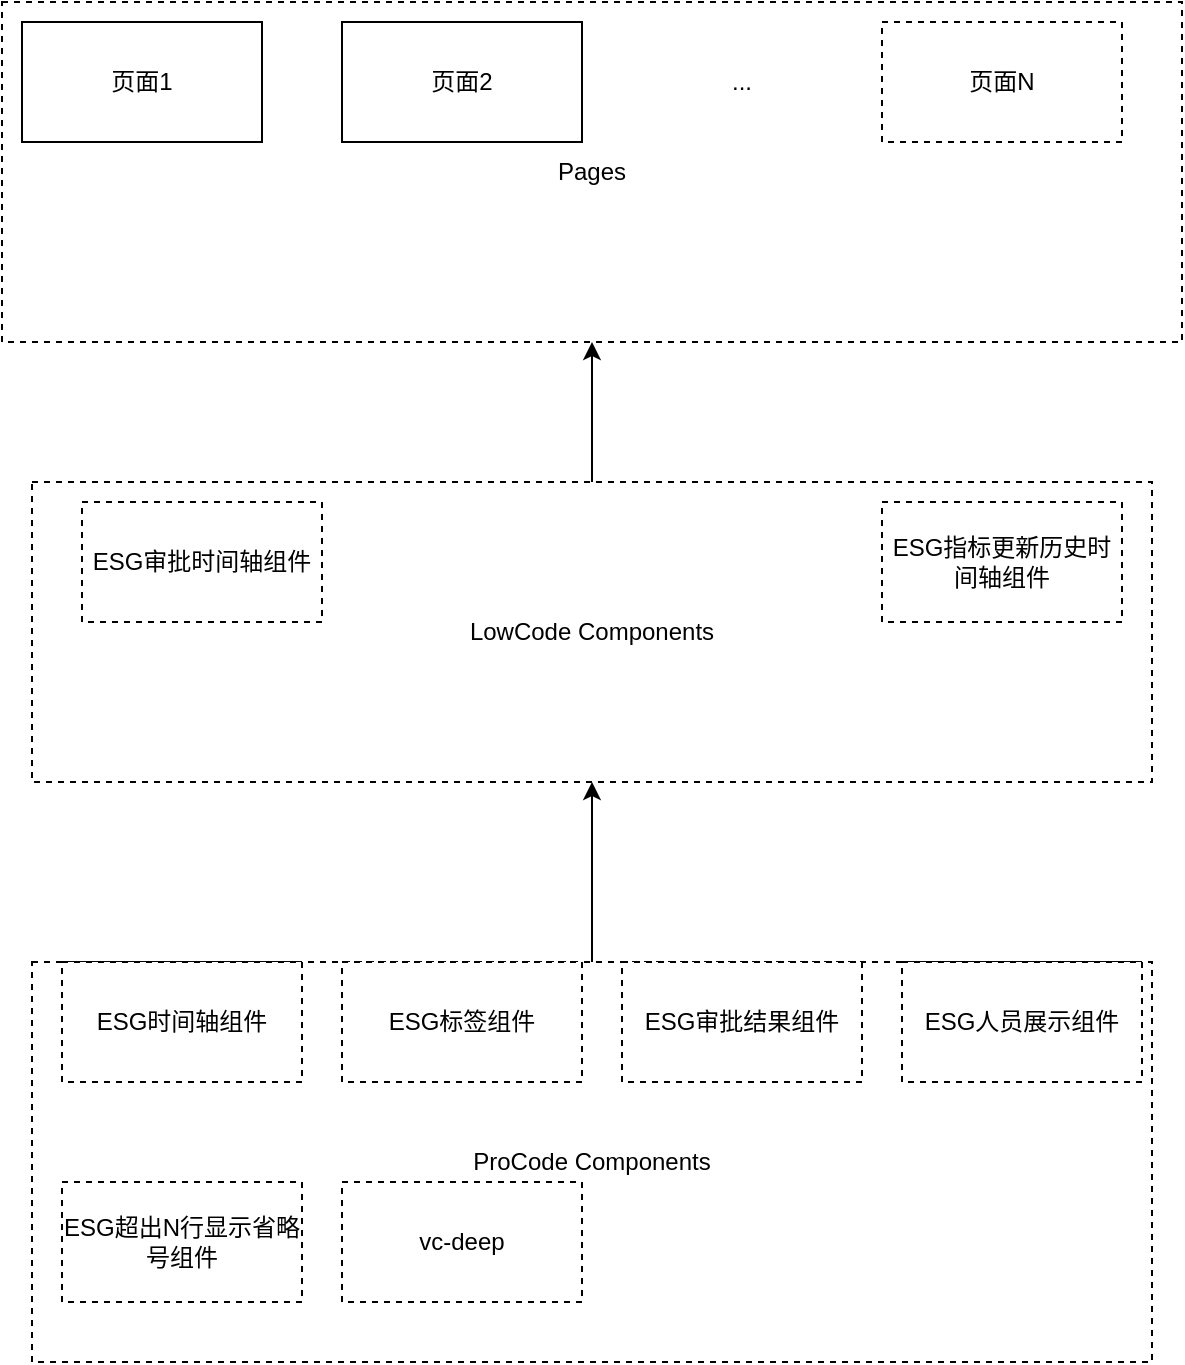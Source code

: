 <mxfile version="20.2.3" type="github">
  <diagram id="lPwKQC7JdLDXjrIX11uS" name="第 1 页">
    <mxGraphModel dx="946" dy="533" grid="1" gridSize="10" guides="1" tooltips="1" connect="1" arrows="1" fold="1" page="1" pageScale="1" pageWidth="1200" pageHeight="1920" math="0" shadow="0">
      <root>
        <mxCell id="0" />
        <mxCell id="1" parent="0" />
        <mxCell id="Z7KWY8fdDdyQAsN48e2l-17" value="Pages" style="rounded=0;whiteSpace=wrap;html=1;dashed=1;" vertex="1" parent="1">
          <mxGeometry x="80" width="590" height="170" as="geometry" />
        </mxCell>
        <mxCell id="Z7KWY8fdDdyQAsN48e2l-10" value="" style="edgeStyle=orthogonalEdgeStyle;rounded=0;orthogonalLoop=1;jettySize=auto;html=1;" edge="1" parent="1" source="Z7KWY8fdDdyQAsN48e2l-3" target="Z7KWY8fdDdyQAsN48e2l-9">
          <mxGeometry relative="1" as="geometry" />
        </mxCell>
        <mxCell id="Z7KWY8fdDdyQAsN48e2l-3" value="ProCode Components" style="rounded=0;whiteSpace=wrap;html=1;dashed=1;" vertex="1" parent="1">
          <mxGeometry x="95" y="480" width="560" height="200" as="geometry" />
        </mxCell>
        <mxCell id="Z7KWY8fdDdyQAsN48e2l-4" value="ESG时间轴组件" style="rounded=0;whiteSpace=wrap;html=1;dashed=1;" vertex="1" parent="1">
          <mxGeometry x="110" y="480" width="120" height="60" as="geometry" />
        </mxCell>
        <mxCell id="Z7KWY8fdDdyQAsN48e2l-5" value="ESG标签组件" style="rounded=0;whiteSpace=wrap;html=1;dashed=1;" vertex="1" parent="1">
          <mxGeometry x="250" y="480" width="120" height="60" as="geometry" />
        </mxCell>
        <mxCell id="Z7KWY8fdDdyQAsN48e2l-6" value="ESG审批结果组件" style="rounded=0;whiteSpace=wrap;html=1;dashed=1;" vertex="1" parent="1">
          <mxGeometry x="390" y="480" width="120" height="60" as="geometry" />
        </mxCell>
        <mxCell id="Z7KWY8fdDdyQAsN48e2l-7" value="ESG人员展示组件" style="rounded=0;whiteSpace=wrap;html=1;dashed=1;" vertex="1" parent="1">
          <mxGeometry x="530" y="480" width="120" height="60" as="geometry" />
        </mxCell>
        <mxCell id="Z7KWY8fdDdyQAsN48e2l-8" value="ESG超出N行显示省略号组件" style="rounded=0;whiteSpace=wrap;html=1;dashed=1;" vertex="1" parent="1">
          <mxGeometry x="110" y="590" width="120" height="60" as="geometry" />
        </mxCell>
        <mxCell id="Z7KWY8fdDdyQAsN48e2l-19" value="" style="edgeStyle=orthogonalEdgeStyle;rounded=0;orthogonalLoop=1;jettySize=auto;html=1;" edge="1" parent="1" source="Z7KWY8fdDdyQAsN48e2l-9" target="Z7KWY8fdDdyQAsN48e2l-17">
          <mxGeometry relative="1" as="geometry" />
        </mxCell>
        <mxCell id="Z7KWY8fdDdyQAsN48e2l-9" value="LowCode Components" style="rounded=0;whiteSpace=wrap;html=1;dashed=1;" vertex="1" parent="1">
          <mxGeometry x="95" y="240" width="560" height="150" as="geometry" />
        </mxCell>
        <mxCell id="Z7KWY8fdDdyQAsN48e2l-11" value="ESG审批时间轴组件" style="rounded=0;whiteSpace=wrap;html=1;dashed=1;" vertex="1" parent="1">
          <mxGeometry x="120" y="250" width="120" height="60" as="geometry" />
        </mxCell>
        <mxCell id="Z7KWY8fdDdyQAsN48e2l-12" value="vc-deep" style="rounded=0;whiteSpace=wrap;html=1;dashed=1;" vertex="1" parent="1">
          <mxGeometry x="250" y="590" width="120" height="60" as="geometry" />
        </mxCell>
        <mxCell id="Z7KWY8fdDdyQAsN48e2l-13" value="ESG指标更新历史时间轴组件" style="rounded=0;whiteSpace=wrap;html=1;dashed=1;" vertex="1" parent="1">
          <mxGeometry x="520" y="250" width="120" height="60" as="geometry" />
        </mxCell>
        <mxCell id="Z7KWY8fdDdyQAsN48e2l-14" value="页面1" style="rounded=0;whiteSpace=wrap;html=1;" vertex="1" parent="1">
          <mxGeometry x="90" y="10" width="120" height="60" as="geometry" />
        </mxCell>
        <mxCell id="Z7KWY8fdDdyQAsN48e2l-15" value="页面2" style="rounded=0;whiteSpace=wrap;html=1;" vertex="1" parent="1">
          <mxGeometry x="250" y="10" width="120" height="60" as="geometry" />
        </mxCell>
        <mxCell id="Z7KWY8fdDdyQAsN48e2l-16" value="页面N" style="rounded=0;whiteSpace=wrap;html=1;dashed=1;" vertex="1" parent="1">
          <mxGeometry x="520" y="10" width="120" height="60" as="geometry" />
        </mxCell>
        <mxCell id="Z7KWY8fdDdyQAsN48e2l-18" value="..." style="text;html=1;strokeColor=none;fillColor=none;align=center;verticalAlign=middle;whiteSpace=wrap;rounded=0;" vertex="1" parent="1">
          <mxGeometry x="420" y="25" width="60" height="30" as="geometry" />
        </mxCell>
      </root>
    </mxGraphModel>
  </diagram>
</mxfile>
